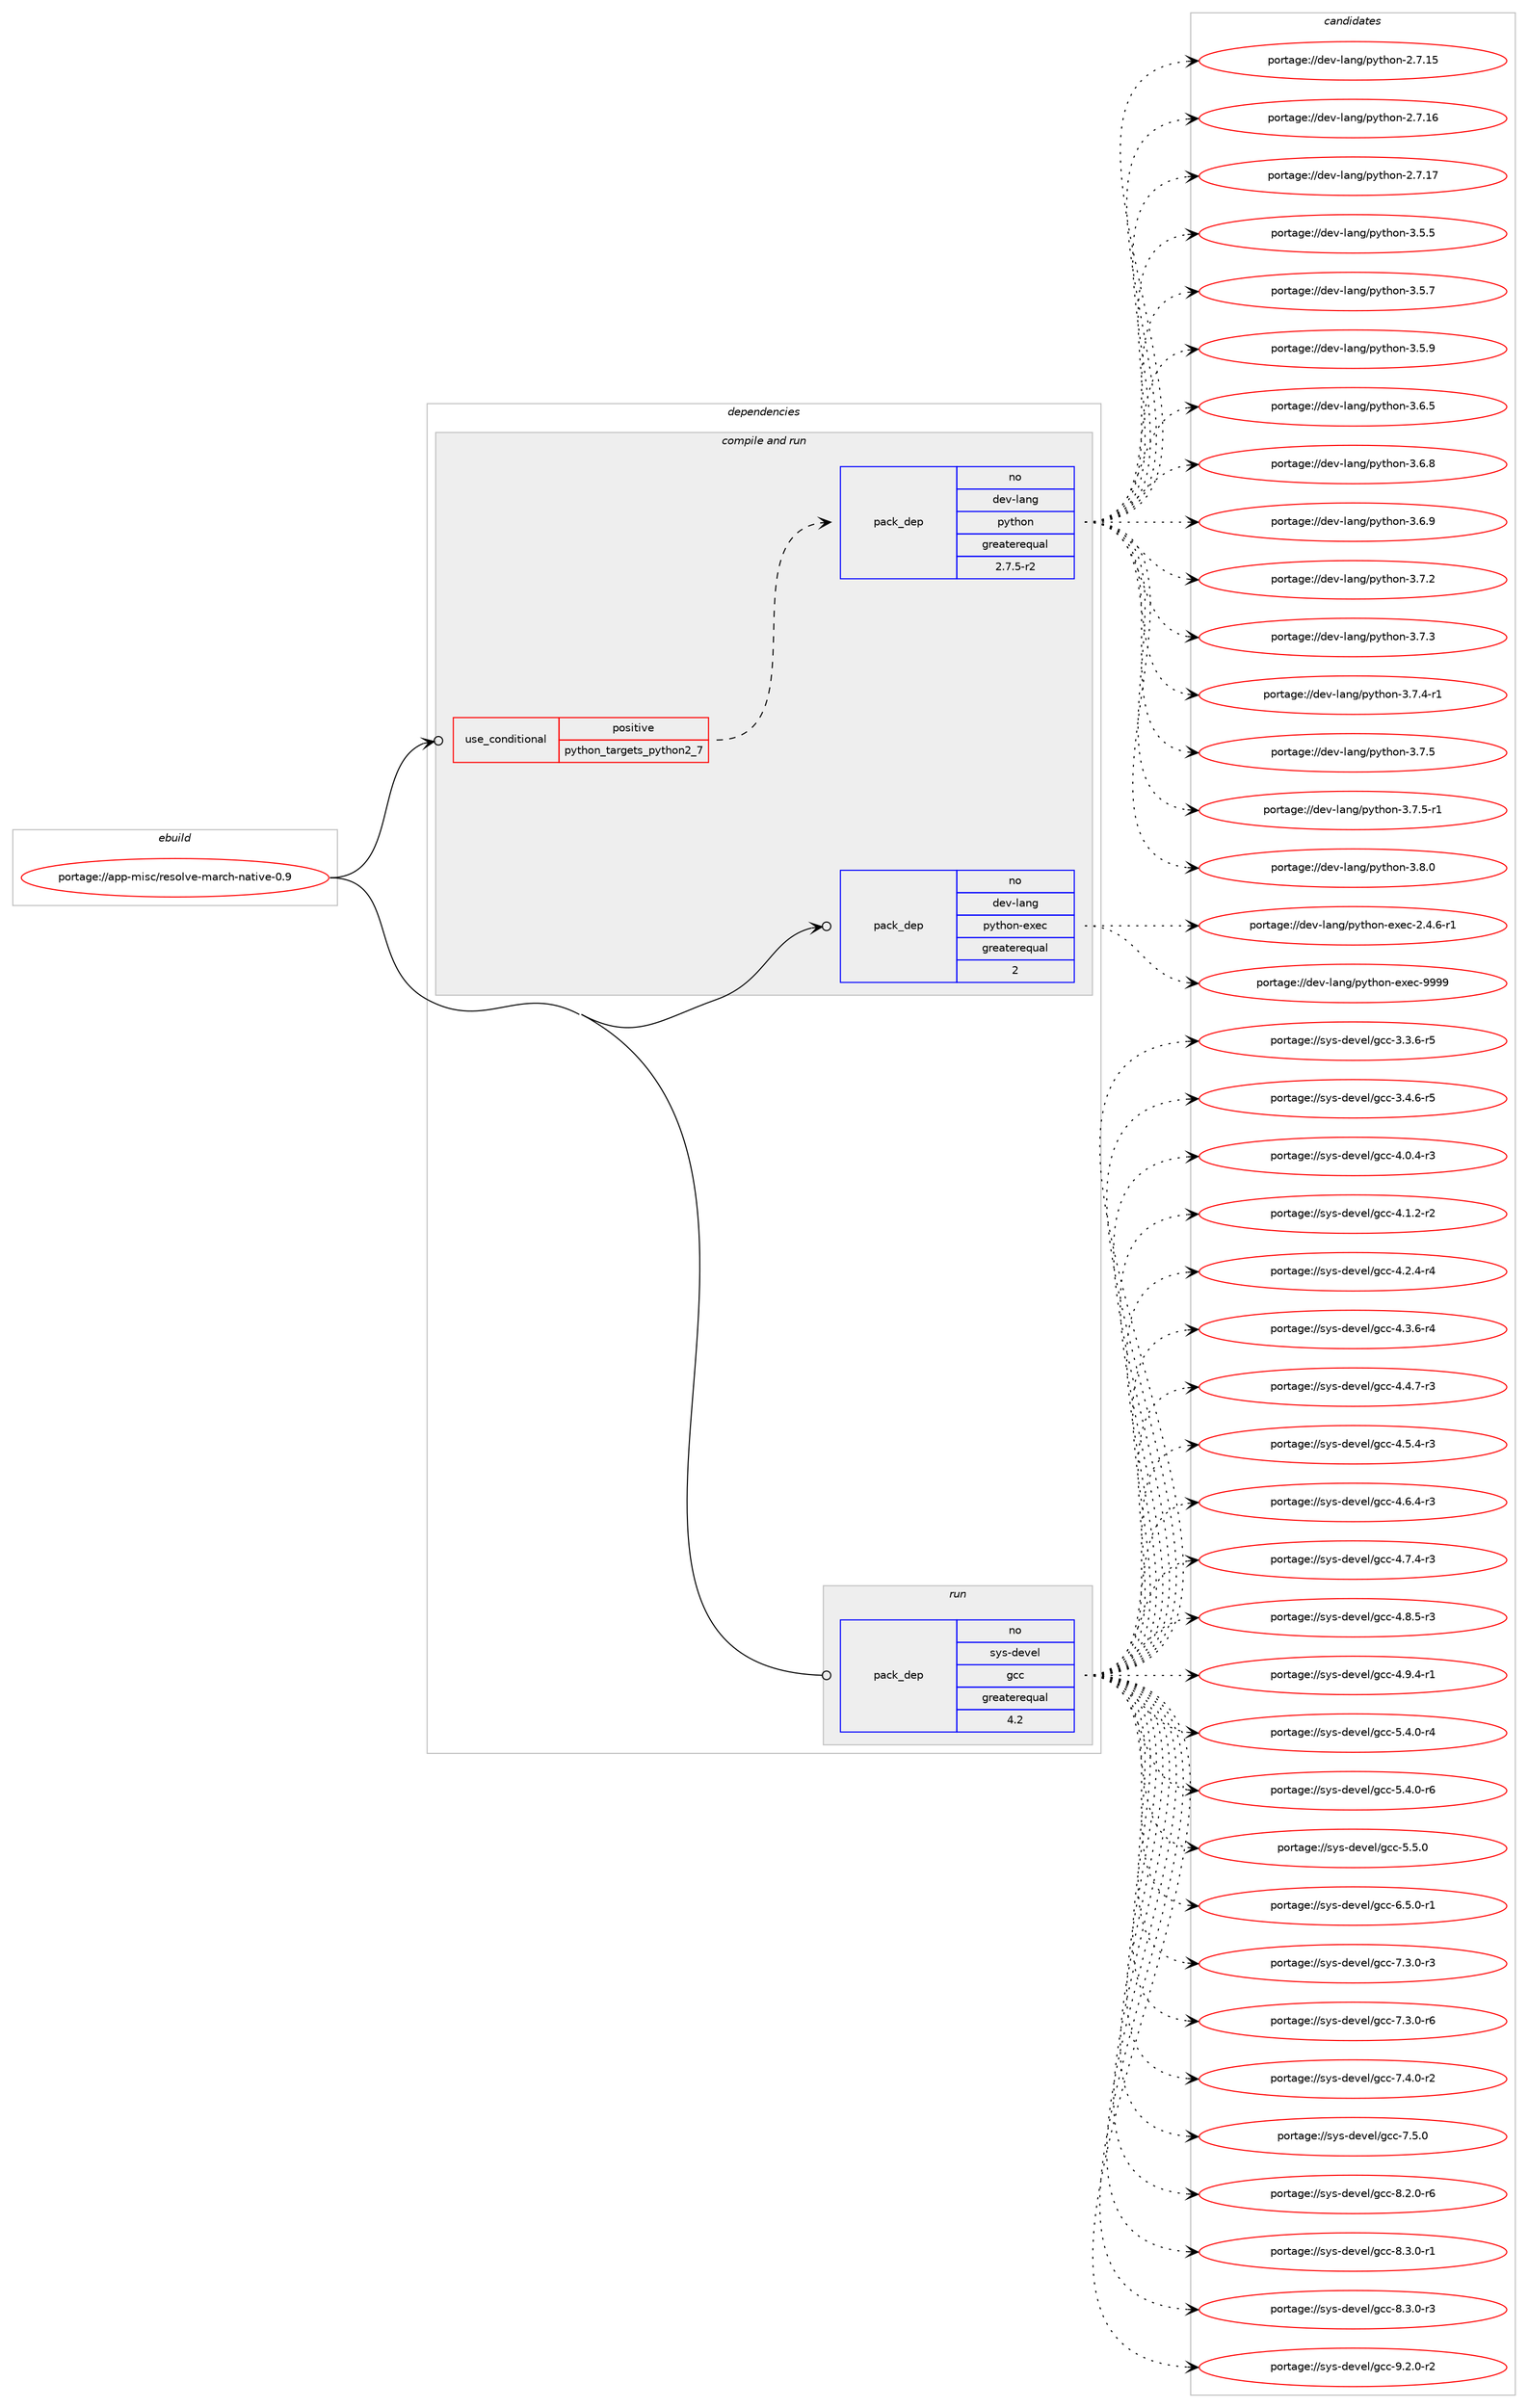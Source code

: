 digraph prolog {

# *************
# Graph options
# *************

newrank=true;
concentrate=true;
compound=true;
graph [rankdir=LR,fontname=Helvetica,fontsize=10,ranksep=1.5];#, ranksep=2.5, nodesep=0.2];
edge  [arrowhead=vee];
node  [fontname=Helvetica,fontsize=10];

# **********
# The ebuild
# **********

subgraph cluster_leftcol {
color=gray;
rank=same;
label=<<i>ebuild</i>>;
id [label="portage://app-misc/resolve-march-native-0.9", color=red, width=4, href="../app-misc/resolve-march-native-0.9.svg"];
}

# ****************
# The dependencies
# ****************

subgraph cluster_midcol {
color=gray;
label=<<i>dependencies</i>>;
subgraph cluster_compile {
fillcolor="#eeeeee";
style=filled;
label=<<i>compile</i>>;
}
subgraph cluster_compileandrun {
fillcolor="#eeeeee";
style=filled;
label=<<i>compile and run</i>>;
subgraph cond8933 {
dependency35672 [label=<<TABLE BORDER="0" CELLBORDER="1" CELLSPACING="0" CELLPADDING="4"><TR><TD ROWSPAN="3" CELLPADDING="10">use_conditional</TD></TR><TR><TD>positive</TD></TR><TR><TD>python_targets_python2_7</TD></TR></TABLE>>, shape=none, color=red];
subgraph pack26168 {
dependency35673 [label=<<TABLE BORDER="0" CELLBORDER="1" CELLSPACING="0" CELLPADDING="4" WIDTH="220"><TR><TD ROWSPAN="6" CELLPADDING="30">pack_dep</TD></TR><TR><TD WIDTH="110">no</TD></TR><TR><TD>dev-lang</TD></TR><TR><TD>python</TD></TR><TR><TD>greaterequal</TD></TR><TR><TD>2.7.5-r2</TD></TR></TABLE>>, shape=none, color=blue];
}
dependency35672:e -> dependency35673:w [weight=20,style="dashed",arrowhead="vee"];
}
id:e -> dependency35672:w [weight=20,style="solid",arrowhead="odotvee"];
subgraph pack26169 {
dependency35674 [label=<<TABLE BORDER="0" CELLBORDER="1" CELLSPACING="0" CELLPADDING="4" WIDTH="220"><TR><TD ROWSPAN="6" CELLPADDING="30">pack_dep</TD></TR><TR><TD WIDTH="110">no</TD></TR><TR><TD>dev-lang</TD></TR><TR><TD>python-exec</TD></TR><TR><TD>greaterequal</TD></TR><TR><TD>2</TD></TR></TABLE>>, shape=none, color=blue];
}
id:e -> dependency35674:w [weight=20,style="solid",arrowhead="odotvee"];
}
subgraph cluster_run {
fillcolor="#eeeeee";
style=filled;
label=<<i>run</i>>;
subgraph pack26170 {
dependency35675 [label=<<TABLE BORDER="0" CELLBORDER="1" CELLSPACING="0" CELLPADDING="4" WIDTH="220"><TR><TD ROWSPAN="6" CELLPADDING="30">pack_dep</TD></TR><TR><TD WIDTH="110">no</TD></TR><TR><TD>sys-devel</TD></TR><TR><TD>gcc</TD></TR><TR><TD>greaterequal</TD></TR><TR><TD>4.2</TD></TR></TABLE>>, shape=none, color=blue];
}
id:e -> dependency35675:w [weight=20,style="solid",arrowhead="odot"];
}
}

# **************
# The candidates
# **************

subgraph cluster_choices {
rank=same;
color=gray;
label=<<i>candidates</i>>;

subgraph choice26168 {
color=black;
nodesep=1;
choiceportage10010111845108971101034711212111610411111045504655464953 [label="portage://dev-lang/python-2.7.15", color=red, width=4,href="../dev-lang/python-2.7.15.svg"];
choiceportage10010111845108971101034711212111610411111045504655464954 [label="portage://dev-lang/python-2.7.16", color=red, width=4,href="../dev-lang/python-2.7.16.svg"];
choiceportage10010111845108971101034711212111610411111045504655464955 [label="portage://dev-lang/python-2.7.17", color=red, width=4,href="../dev-lang/python-2.7.17.svg"];
choiceportage100101118451089711010347112121116104111110455146534653 [label="portage://dev-lang/python-3.5.5", color=red, width=4,href="../dev-lang/python-3.5.5.svg"];
choiceportage100101118451089711010347112121116104111110455146534655 [label="portage://dev-lang/python-3.5.7", color=red, width=4,href="../dev-lang/python-3.5.7.svg"];
choiceportage100101118451089711010347112121116104111110455146534657 [label="portage://dev-lang/python-3.5.9", color=red, width=4,href="../dev-lang/python-3.5.9.svg"];
choiceportage100101118451089711010347112121116104111110455146544653 [label="portage://dev-lang/python-3.6.5", color=red, width=4,href="../dev-lang/python-3.6.5.svg"];
choiceportage100101118451089711010347112121116104111110455146544656 [label="portage://dev-lang/python-3.6.8", color=red, width=4,href="../dev-lang/python-3.6.8.svg"];
choiceportage100101118451089711010347112121116104111110455146544657 [label="portage://dev-lang/python-3.6.9", color=red, width=4,href="../dev-lang/python-3.6.9.svg"];
choiceportage100101118451089711010347112121116104111110455146554650 [label="portage://dev-lang/python-3.7.2", color=red, width=4,href="../dev-lang/python-3.7.2.svg"];
choiceportage100101118451089711010347112121116104111110455146554651 [label="portage://dev-lang/python-3.7.3", color=red, width=4,href="../dev-lang/python-3.7.3.svg"];
choiceportage1001011184510897110103471121211161041111104551465546524511449 [label="portage://dev-lang/python-3.7.4-r1", color=red, width=4,href="../dev-lang/python-3.7.4-r1.svg"];
choiceportage100101118451089711010347112121116104111110455146554653 [label="portage://dev-lang/python-3.7.5", color=red, width=4,href="../dev-lang/python-3.7.5.svg"];
choiceportage1001011184510897110103471121211161041111104551465546534511449 [label="portage://dev-lang/python-3.7.5-r1", color=red, width=4,href="../dev-lang/python-3.7.5-r1.svg"];
choiceportage100101118451089711010347112121116104111110455146564648 [label="portage://dev-lang/python-3.8.0", color=red, width=4,href="../dev-lang/python-3.8.0.svg"];
dependency35673:e -> choiceportage10010111845108971101034711212111610411111045504655464953:w [style=dotted,weight="100"];
dependency35673:e -> choiceportage10010111845108971101034711212111610411111045504655464954:w [style=dotted,weight="100"];
dependency35673:e -> choiceportage10010111845108971101034711212111610411111045504655464955:w [style=dotted,weight="100"];
dependency35673:e -> choiceportage100101118451089711010347112121116104111110455146534653:w [style=dotted,weight="100"];
dependency35673:e -> choiceportage100101118451089711010347112121116104111110455146534655:w [style=dotted,weight="100"];
dependency35673:e -> choiceportage100101118451089711010347112121116104111110455146534657:w [style=dotted,weight="100"];
dependency35673:e -> choiceportage100101118451089711010347112121116104111110455146544653:w [style=dotted,weight="100"];
dependency35673:e -> choiceportage100101118451089711010347112121116104111110455146544656:w [style=dotted,weight="100"];
dependency35673:e -> choiceportage100101118451089711010347112121116104111110455146544657:w [style=dotted,weight="100"];
dependency35673:e -> choiceportage100101118451089711010347112121116104111110455146554650:w [style=dotted,weight="100"];
dependency35673:e -> choiceportage100101118451089711010347112121116104111110455146554651:w [style=dotted,weight="100"];
dependency35673:e -> choiceportage1001011184510897110103471121211161041111104551465546524511449:w [style=dotted,weight="100"];
dependency35673:e -> choiceportage100101118451089711010347112121116104111110455146554653:w [style=dotted,weight="100"];
dependency35673:e -> choiceportage1001011184510897110103471121211161041111104551465546534511449:w [style=dotted,weight="100"];
dependency35673:e -> choiceportage100101118451089711010347112121116104111110455146564648:w [style=dotted,weight="100"];
}
subgraph choice26169 {
color=black;
nodesep=1;
choiceportage10010111845108971101034711212111610411111045101120101994550465246544511449 [label="portage://dev-lang/python-exec-2.4.6-r1", color=red, width=4,href="../dev-lang/python-exec-2.4.6-r1.svg"];
choiceportage10010111845108971101034711212111610411111045101120101994557575757 [label="portage://dev-lang/python-exec-9999", color=red, width=4,href="../dev-lang/python-exec-9999.svg"];
dependency35674:e -> choiceportage10010111845108971101034711212111610411111045101120101994550465246544511449:w [style=dotted,weight="100"];
dependency35674:e -> choiceportage10010111845108971101034711212111610411111045101120101994557575757:w [style=dotted,weight="100"];
}
subgraph choice26170 {
color=black;
nodesep=1;
choiceportage115121115451001011181011084710399994551465146544511453 [label="portage://sys-devel/gcc-3.3.6-r5", color=red, width=4,href="../sys-devel/gcc-3.3.6-r5.svg"];
choiceportage115121115451001011181011084710399994551465246544511453 [label="portage://sys-devel/gcc-3.4.6-r5", color=red, width=4,href="../sys-devel/gcc-3.4.6-r5.svg"];
choiceportage115121115451001011181011084710399994552464846524511451 [label="portage://sys-devel/gcc-4.0.4-r3", color=red, width=4,href="../sys-devel/gcc-4.0.4-r3.svg"];
choiceportage115121115451001011181011084710399994552464946504511450 [label="portage://sys-devel/gcc-4.1.2-r2", color=red, width=4,href="../sys-devel/gcc-4.1.2-r2.svg"];
choiceportage115121115451001011181011084710399994552465046524511452 [label="portage://sys-devel/gcc-4.2.4-r4", color=red, width=4,href="../sys-devel/gcc-4.2.4-r4.svg"];
choiceportage115121115451001011181011084710399994552465146544511452 [label="portage://sys-devel/gcc-4.3.6-r4", color=red, width=4,href="../sys-devel/gcc-4.3.6-r4.svg"];
choiceportage115121115451001011181011084710399994552465246554511451 [label="portage://sys-devel/gcc-4.4.7-r3", color=red, width=4,href="../sys-devel/gcc-4.4.7-r3.svg"];
choiceportage115121115451001011181011084710399994552465346524511451 [label="portage://sys-devel/gcc-4.5.4-r3", color=red, width=4,href="../sys-devel/gcc-4.5.4-r3.svg"];
choiceportage115121115451001011181011084710399994552465446524511451 [label="portage://sys-devel/gcc-4.6.4-r3", color=red, width=4,href="../sys-devel/gcc-4.6.4-r3.svg"];
choiceportage115121115451001011181011084710399994552465546524511451 [label="portage://sys-devel/gcc-4.7.4-r3", color=red, width=4,href="../sys-devel/gcc-4.7.4-r3.svg"];
choiceportage115121115451001011181011084710399994552465646534511451 [label="portage://sys-devel/gcc-4.8.5-r3", color=red, width=4,href="../sys-devel/gcc-4.8.5-r3.svg"];
choiceportage115121115451001011181011084710399994552465746524511449 [label="portage://sys-devel/gcc-4.9.4-r1", color=red, width=4,href="../sys-devel/gcc-4.9.4-r1.svg"];
choiceportage115121115451001011181011084710399994553465246484511452 [label="portage://sys-devel/gcc-5.4.0-r4", color=red, width=4,href="../sys-devel/gcc-5.4.0-r4.svg"];
choiceportage115121115451001011181011084710399994553465246484511454 [label="portage://sys-devel/gcc-5.4.0-r6", color=red, width=4,href="../sys-devel/gcc-5.4.0-r6.svg"];
choiceportage11512111545100101118101108471039999455346534648 [label="portage://sys-devel/gcc-5.5.0", color=red, width=4,href="../sys-devel/gcc-5.5.0.svg"];
choiceportage115121115451001011181011084710399994554465346484511449 [label="portage://sys-devel/gcc-6.5.0-r1", color=red, width=4,href="../sys-devel/gcc-6.5.0-r1.svg"];
choiceportage115121115451001011181011084710399994555465146484511451 [label="portage://sys-devel/gcc-7.3.0-r3", color=red, width=4,href="../sys-devel/gcc-7.3.0-r3.svg"];
choiceportage115121115451001011181011084710399994555465146484511454 [label="portage://sys-devel/gcc-7.3.0-r6", color=red, width=4,href="../sys-devel/gcc-7.3.0-r6.svg"];
choiceportage115121115451001011181011084710399994555465246484511450 [label="portage://sys-devel/gcc-7.4.0-r2", color=red, width=4,href="../sys-devel/gcc-7.4.0-r2.svg"];
choiceportage11512111545100101118101108471039999455546534648 [label="portage://sys-devel/gcc-7.5.0", color=red, width=4,href="../sys-devel/gcc-7.5.0.svg"];
choiceportage115121115451001011181011084710399994556465046484511454 [label="portage://sys-devel/gcc-8.2.0-r6", color=red, width=4,href="../sys-devel/gcc-8.2.0-r6.svg"];
choiceportage115121115451001011181011084710399994556465146484511449 [label="portage://sys-devel/gcc-8.3.0-r1", color=red, width=4,href="../sys-devel/gcc-8.3.0-r1.svg"];
choiceportage115121115451001011181011084710399994556465146484511451 [label="portage://sys-devel/gcc-8.3.0-r3", color=red, width=4,href="../sys-devel/gcc-8.3.0-r3.svg"];
choiceportage115121115451001011181011084710399994557465046484511450 [label="portage://sys-devel/gcc-9.2.0-r2", color=red, width=4,href="../sys-devel/gcc-9.2.0-r2.svg"];
dependency35675:e -> choiceportage115121115451001011181011084710399994551465146544511453:w [style=dotted,weight="100"];
dependency35675:e -> choiceportage115121115451001011181011084710399994551465246544511453:w [style=dotted,weight="100"];
dependency35675:e -> choiceportage115121115451001011181011084710399994552464846524511451:w [style=dotted,weight="100"];
dependency35675:e -> choiceportage115121115451001011181011084710399994552464946504511450:w [style=dotted,weight="100"];
dependency35675:e -> choiceportage115121115451001011181011084710399994552465046524511452:w [style=dotted,weight="100"];
dependency35675:e -> choiceportage115121115451001011181011084710399994552465146544511452:w [style=dotted,weight="100"];
dependency35675:e -> choiceportage115121115451001011181011084710399994552465246554511451:w [style=dotted,weight="100"];
dependency35675:e -> choiceportage115121115451001011181011084710399994552465346524511451:w [style=dotted,weight="100"];
dependency35675:e -> choiceportage115121115451001011181011084710399994552465446524511451:w [style=dotted,weight="100"];
dependency35675:e -> choiceportage115121115451001011181011084710399994552465546524511451:w [style=dotted,weight="100"];
dependency35675:e -> choiceportage115121115451001011181011084710399994552465646534511451:w [style=dotted,weight="100"];
dependency35675:e -> choiceportage115121115451001011181011084710399994552465746524511449:w [style=dotted,weight="100"];
dependency35675:e -> choiceportage115121115451001011181011084710399994553465246484511452:w [style=dotted,weight="100"];
dependency35675:e -> choiceportage115121115451001011181011084710399994553465246484511454:w [style=dotted,weight="100"];
dependency35675:e -> choiceportage11512111545100101118101108471039999455346534648:w [style=dotted,weight="100"];
dependency35675:e -> choiceportage115121115451001011181011084710399994554465346484511449:w [style=dotted,weight="100"];
dependency35675:e -> choiceportage115121115451001011181011084710399994555465146484511451:w [style=dotted,weight="100"];
dependency35675:e -> choiceportage115121115451001011181011084710399994555465146484511454:w [style=dotted,weight="100"];
dependency35675:e -> choiceportage115121115451001011181011084710399994555465246484511450:w [style=dotted,weight="100"];
dependency35675:e -> choiceportage11512111545100101118101108471039999455546534648:w [style=dotted,weight="100"];
dependency35675:e -> choiceportage115121115451001011181011084710399994556465046484511454:w [style=dotted,weight="100"];
dependency35675:e -> choiceportage115121115451001011181011084710399994556465146484511449:w [style=dotted,weight="100"];
dependency35675:e -> choiceportage115121115451001011181011084710399994556465146484511451:w [style=dotted,weight="100"];
dependency35675:e -> choiceportage115121115451001011181011084710399994557465046484511450:w [style=dotted,weight="100"];
}
}

}

